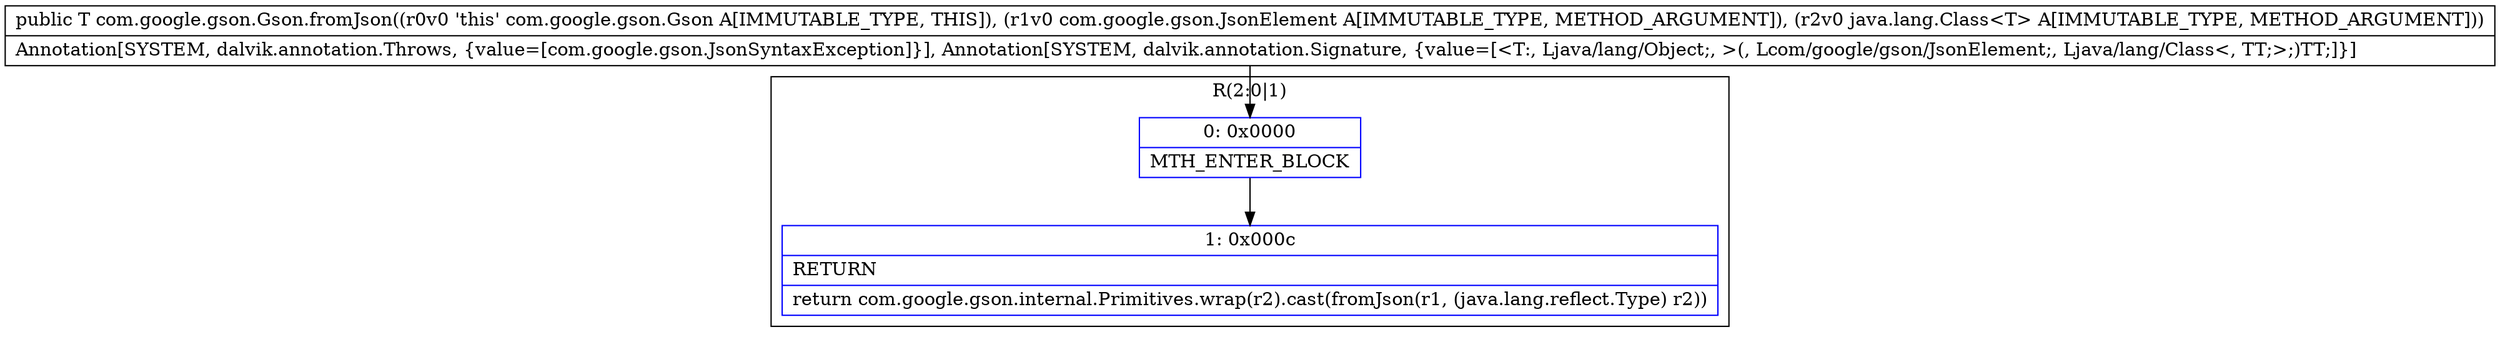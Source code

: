 digraph "CFG forcom.google.gson.Gson.fromJson(Lcom\/google\/gson\/JsonElement;Ljava\/lang\/Class;)Ljava\/lang\/Object;" {
subgraph cluster_Region_691402302 {
label = "R(2:0|1)";
node [shape=record,color=blue];
Node_0 [shape=record,label="{0\:\ 0x0000|MTH_ENTER_BLOCK\l}"];
Node_1 [shape=record,label="{1\:\ 0x000c|RETURN\l|return com.google.gson.internal.Primitives.wrap(r2).cast(fromJson(r1, (java.lang.reflect.Type) r2))\l}"];
}
MethodNode[shape=record,label="{public T com.google.gson.Gson.fromJson((r0v0 'this' com.google.gson.Gson A[IMMUTABLE_TYPE, THIS]), (r1v0 com.google.gson.JsonElement A[IMMUTABLE_TYPE, METHOD_ARGUMENT]), (r2v0 java.lang.Class\<T\> A[IMMUTABLE_TYPE, METHOD_ARGUMENT]))  | Annotation[SYSTEM, dalvik.annotation.Throws, \{value=[com.google.gson.JsonSyntaxException]\}], Annotation[SYSTEM, dalvik.annotation.Signature, \{value=[\<T:, Ljava\/lang\/Object;, \>(, Lcom\/google\/gson\/JsonElement;, Ljava\/lang\/Class\<, TT;\>;)TT;]\}]\l}"];
MethodNode -> Node_0;
Node_0 -> Node_1;
}

